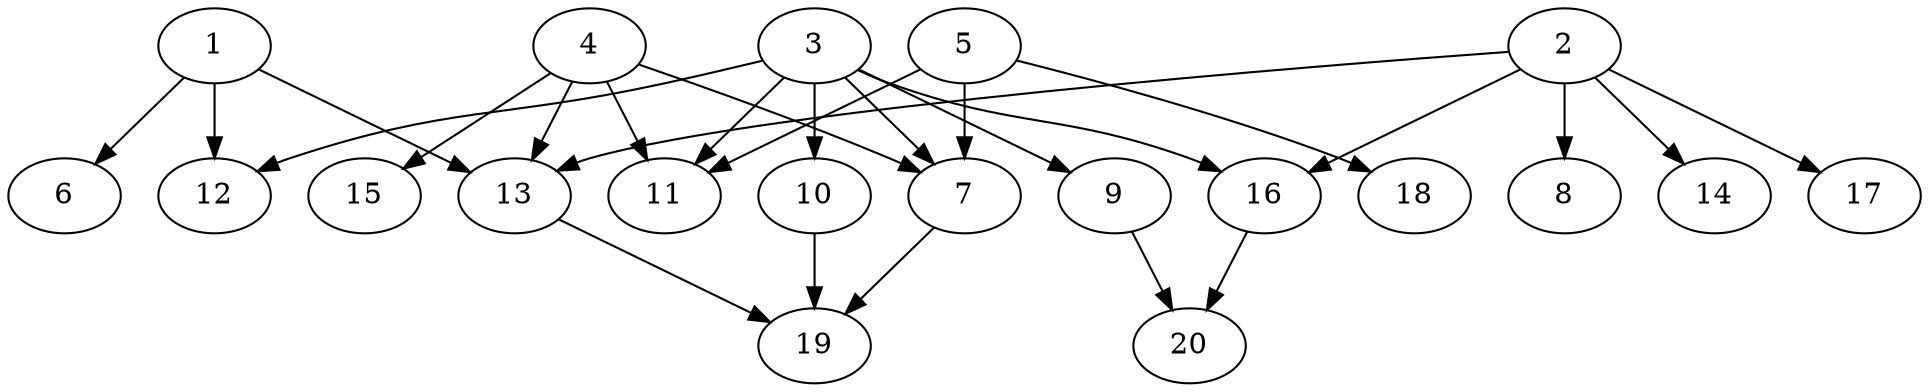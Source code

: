 // DAG automatically generated by daggen at Wed Jul 24 21:26:16 2019
// ./daggen --dot -n 20 --ccr 0.4 --fat 0.8 --regular 0.5 --density 0.5 --mindata 5242880 --maxdata 52428800 
digraph G {
  1 [size="106024960", alpha="0.12", expect_size="42409984"] 
  1 -> 6 [size ="42409984"]
  1 -> 12 [size ="42409984"]
  1 -> 13 [size ="42409984"]
  2 [size="105482240", alpha="0.01", expect_size="42192896"] 
  2 -> 8 [size ="42192896"]
  2 -> 13 [size ="42192896"]
  2 -> 14 [size ="42192896"]
  2 -> 16 [size ="42192896"]
  2 -> 17 [size ="42192896"]
  3 [size="124026880", alpha="0.03", expect_size="49610752"] 
  3 -> 7 [size ="49610752"]
  3 -> 9 [size ="49610752"]
  3 -> 10 [size ="49610752"]
  3 -> 11 [size ="49610752"]
  3 -> 12 [size ="49610752"]
  3 -> 16 [size ="49610752"]
  4 [size="65758720", alpha="0.08", expect_size="26303488"] 
  4 -> 7 [size ="26303488"]
  4 -> 11 [size ="26303488"]
  4 -> 13 [size ="26303488"]
  4 -> 15 [size ="26303488"]
  5 [size="25402880", alpha="0.17", expect_size="10161152"] 
  5 -> 7 [size ="10161152"]
  5 -> 11 [size ="10161152"]
  5 -> 18 [size ="10161152"]
  6 [size="83322880", alpha="0.18", expect_size="33329152"] 
  7 [size="120286720", alpha="0.05", expect_size="48114688"] 
  7 -> 19 [size ="48114688"]
  8 [size="119731200", alpha="0.16", expect_size="47892480"] 
  9 [size="100318720", alpha="0.12", expect_size="40127488"] 
  9 -> 20 [size ="40127488"]
  10 [size="118010880", alpha="0.08", expect_size="47204352"] 
  10 -> 19 [size ="47204352"]
  11 [size="32225280", alpha="0.20", expect_size="12890112"] 
  12 [size="100331520", alpha="0.07", expect_size="40132608"] 
  13 [size="108981760", alpha="0.00", expect_size="43592704"] 
  13 -> 19 [size ="43592704"]
  14 [size="126435840", alpha="0.13", expect_size="50574336"] 
  15 [size="55421440", alpha="0.03", expect_size="22168576"] 
  16 [size="37639680", alpha="0.12", expect_size="15055872"] 
  16 -> 20 [size ="15055872"]
  17 [size="26442240", alpha="0.10", expect_size="10576896"] 
  18 [size="54515200", alpha="0.11", expect_size="21806080"] 
  19 [size="29457920", alpha="0.11", expect_size="11783168"] 
  20 [size="99051520", alpha="0.11", expect_size="39620608"] 
}
